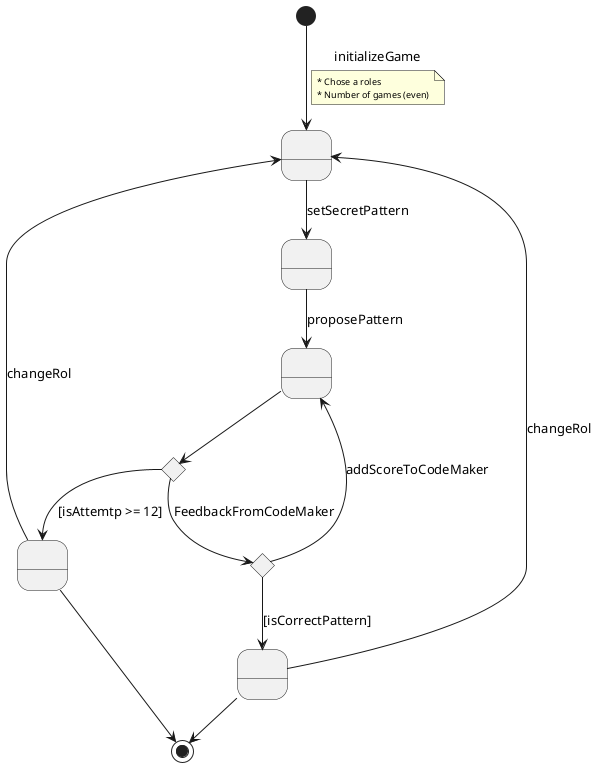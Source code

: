 @startuml

skinparam shadowing false
skinparam nodesep 20
skinparam ranksep 40

[*] --> InitGame: initializeGame

note on link 
  <size:9>* Chose a roles</size>
  <size:9>* Number of games (even)</size>
end note

InitGame --> GenerateSecretPattern : setSecretPattern
GenerateSecretPattern --> InGame : proposePattern

state FeedBack <<choice>>
state MakerCodeCheck <<choice>>

InGame--> MakerCodeCheck
MakerCodeCheck --> FeedBack: FeedbackFromCodeMaker
MakerCodeCheck --> WinnerCodeMaker : [isAttemtp >= 12]
WinnerCodeMaker --> InitGame : changeRol

FeedBack --> InGame: addScoreToCodeMaker
FeedBack --> WinnerCodeBreaker: [isCorrectPattern]
WinnerCodeBreaker -->InitGame: changeRol
WinnerCodeBreaker --> [*] 
WinnerCodeMaker --> [*]

state InitGame as " "
state GenerateSecretPattern as " "
state InGame as " "
state FeedBack as " " 
state WinnerCodeBreaker  as " "
state WinnerCodeMaker as " "

@enduml
